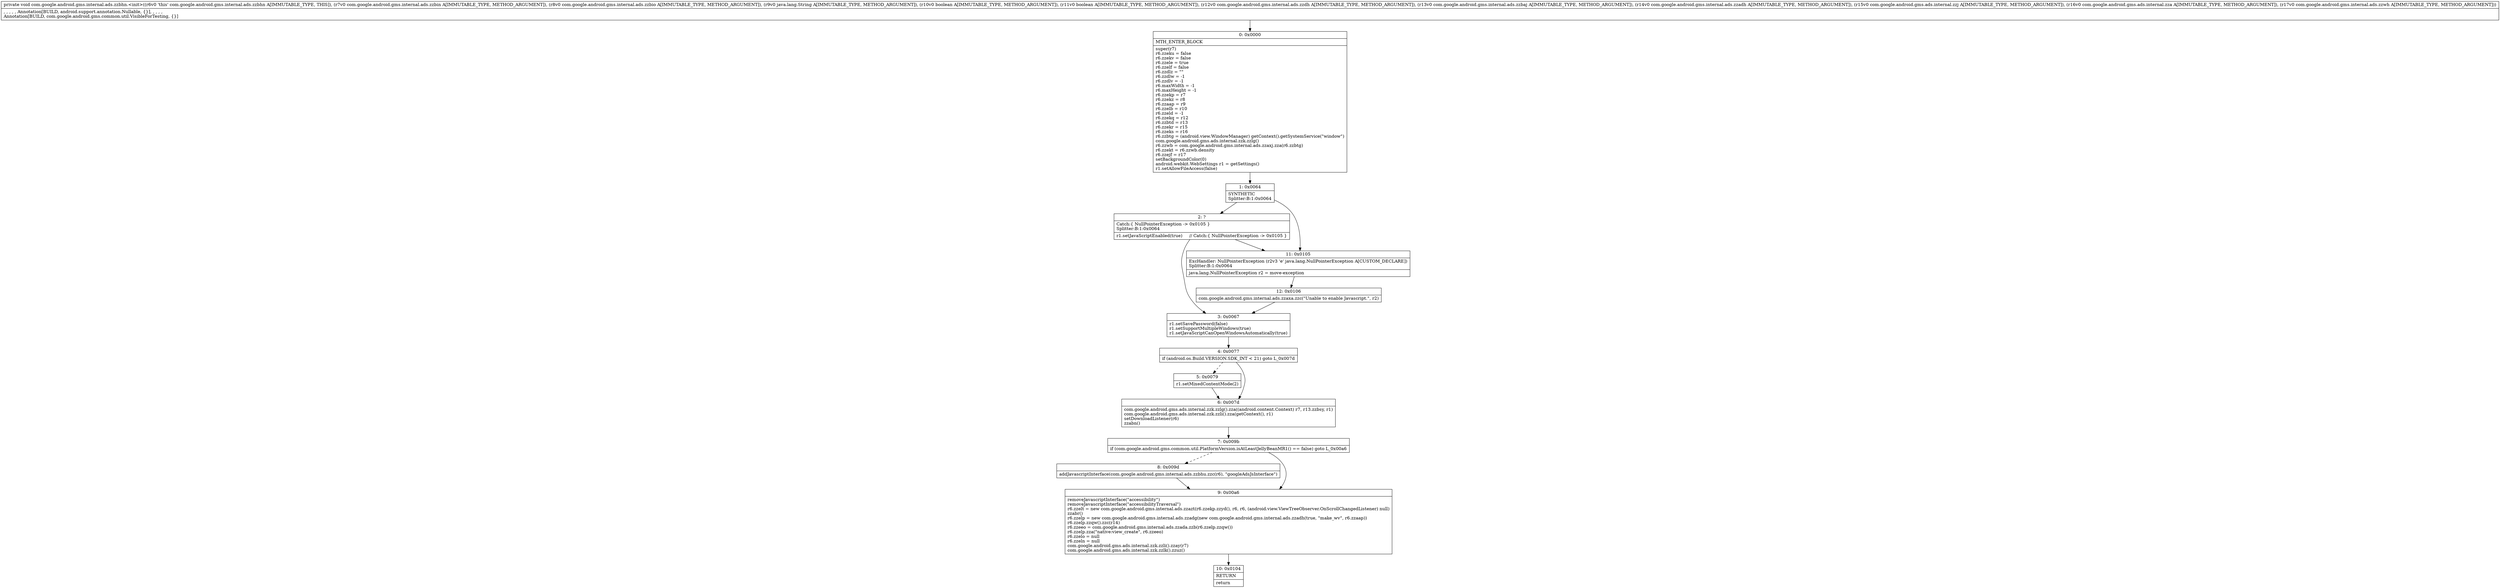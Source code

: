 digraph "CFG forcom.google.android.gms.internal.ads.zzbhn.\<init\>(Lcom\/google\/android\/gms\/internal\/ads\/zzbin;Lcom\/google\/android\/gms\/internal\/ads\/zzbio;Ljava\/lang\/String;ZZLcom\/google\/android\/gms\/internal\/ads\/zzdh;Lcom\/google\/android\/gms\/internal\/ads\/zzbaj;Lcom\/google\/android\/gms\/internal\/ads\/zzadh;Lcom\/google\/android\/gms\/ads\/internal\/zzj;Lcom\/google\/android\/gms\/ads\/internal\/zza;Lcom\/google\/android\/gms\/internal\/ads\/zzwh;)V" {
Node_0 [shape=record,label="{0\:\ 0x0000|MTH_ENTER_BLOCK\l|super(r7)\lr6.zzeku = false\lr6.zzekv = false\lr6.zzele = true\lr6.zzelf = false\lr6.zzdlz = \"\"\lr6.zzdlw = \-1\lr6.zzdlv = \-1\lr6.maxWidth = \-1\lr6.maxHeight = \-1\lr6.zzekp = r7\lr6.zzekz = r8\lr6.zzaap = r9\lr6.zzelb = r10\lr6.zzeld = \-1\lr6.zzekq = r12\lr6.zzbtd = r13\lr6.zzekr = r15\lr6.zzeks = r16\lr6.zzbtg = (android.view.WindowManager) getContext().getSystemService(\"window\")\lcom.google.android.gms.ads.internal.zzk.zzlg()\lr6.zzwb = com.google.android.gms.internal.ads.zzaxj.zza(r6.zzbtg)\lr6.zzekt = r6.zzwb.density\lr6.zzejf = r17\lsetBackgroundColor(0)\landroid.webkit.WebSettings r1 = getSettings()\lr1.setAllowFileAccess(false)\l}"];
Node_1 [shape=record,label="{1\:\ 0x0064|SYNTHETIC\lSplitter:B:1:0x0064\l}"];
Node_2 [shape=record,label="{2\:\ ?|Catch:\{ NullPointerException \-\> 0x0105 \}\lSplitter:B:1:0x0064\l|r1.setJavaScriptEnabled(true)     \/\/ Catch:\{ NullPointerException \-\> 0x0105 \}\l}"];
Node_3 [shape=record,label="{3\:\ 0x0067|r1.setSavePassword(false)\lr1.setSupportMultipleWindows(true)\lr1.setJavaScriptCanOpenWindowsAutomatically(true)\l}"];
Node_4 [shape=record,label="{4\:\ 0x0077|if (android.os.Build.VERSION.SDK_INT \< 21) goto L_0x007d\l}"];
Node_5 [shape=record,label="{5\:\ 0x0079|r1.setMixedContentMode(2)\l}"];
Node_6 [shape=record,label="{6\:\ 0x007d|com.google.android.gms.ads.internal.zzk.zzlg().zza((android.content.Context) r7, r13.zzbsy, r1)\lcom.google.android.gms.ads.internal.zzk.zzli().zza(getContext(), r1)\lsetDownloadListener(r6)\lzzabn()\l}"];
Node_7 [shape=record,label="{7\:\ 0x009b|if (com.google.android.gms.common.util.PlatformVersion.isAtLeastJellyBeanMR1() == false) goto L_0x00a6\l}"];
Node_8 [shape=record,label="{8\:\ 0x009d|addJavascriptInterface(com.google.android.gms.internal.ads.zzbhu.zzc(r6), \"googleAdsJsInterface\")\l}"];
Node_9 [shape=record,label="{9\:\ 0x00a6|removeJavascriptInterface(\"accessibility\")\lremoveJavascriptInterface(\"accessibilityTraversal\")\lr6.zzelt = new com.google.android.gms.internal.ads.zzazt(r6.zzekp.zzyd(), r6, r6, (android.view.ViewTreeObserver.OnScrollChangedListener) null)\lzzabr()\lr6.zzelp = new com.google.android.gms.internal.ads.zzadg(new com.google.android.gms.internal.ads.zzadh(true, \"make_wv\", r6.zzaap))\lr6.zzelp.zzqw().zzc(r14)\lr6.zzeeo = com.google.android.gms.internal.ads.zzada.zzb(r6.zzelp.zzqw())\lr6.zzelp.zza(\"native:view_create\", r6.zzeeo)\lr6.zzelo = null\lr6.zzeln = null\lcom.google.android.gms.ads.internal.zzk.zzli().zzay(r7)\lcom.google.android.gms.ads.internal.zzk.zzlk().zzuz()\l}"];
Node_10 [shape=record,label="{10\:\ 0x0104|RETURN\l|return\l}"];
Node_11 [shape=record,label="{11\:\ 0x0105|ExcHandler: NullPointerException (r2v3 'e' java.lang.NullPointerException A[CUSTOM_DECLARE])\lSplitter:B:1:0x0064\l|java.lang.NullPointerException r2 = move\-exception\l}"];
Node_12 [shape=record,label="{12\:\ 0x0106|com.google.android.gms.internal.ads.zzaxa.zzc(\"Unable to enable Javascript.\", r2)\l}"];
MethodNode[shape=record,label="{private void com.google.android.gms.internal.ads.zzbhn.\<init\>((r6v0 'this' com.google.android.gms.internal.ads.zzbhn A[IMMUTABLE_TYPE, THIS]), (r7v0 com.google.android.gms.internal.ads.zzbin A[IMMUTABLE_TYPE, METHOD_ARGUMENT]), (r8v0 com.google.android.gms.internal.ads.zzbio A[IMMUTABLE_TYPE, METHOD_ARGUMENT]), (r9v0 java.lang.String A[IMMUTABLE_TYPE, METHOD_ARGUMENT]), (r10v0 boolean A[IMMUTABLE_TYPE, METHOD_ARGUMENT]), (r11v0 boolean A[IMMUTABLE_TYPE, METHOD_ARGUMENT]), (r12v0 com.google.android.gms.internal.ads.zzdh A[IMMUTABLE_TYPE, METHOD_ARGUMENT]), (r13v0 com.google.android.gms.internal.ads.zzbaj A[IMMUTABLE_TYPE, METHOD_ARGUMENT]), (r14v0 com.google.android.gms.internal.ads.zzadh A[IMMUTABLE_TYPE, METHOD_ARGUMENT]), (r15v0 com.google.android.gms.ads.internal.zzj A[IMMUTABLE_TYPE, METHOD_ARGUMENT]), (r16v0 com.google.android.gms.ads.internal.zza A[IMMUTABLE_TYPE, METHOD_ARGUMENT]), (r17v0 com.google.android.gms.internal.ads.zzwh A[IMMUTABLE_TYPE, METHOD_ARGUMENT]))  | , , , , , Annotation[BUILD, android.support.annotation.Nullable, \{\}], , , , , \lAnnotation[BUILD, com.google.android.gms.common.util.VisibleForTesting, \{\}]\l}"];
MethodNode -> Node_0;
Node_0 -> Node_1;
Node_1 -> Node_2;
Node_1 -> Node_11;
Node_2 -> Node_3;
Node_2 -> Node_11;
Node_3 -> Node_4;
Node_4 -> Node_5[style=dashed];
Node_4 -> Node_6;
Node_5 -> Node_6;
Node_6 -> Node_7;
Node_7 -> Node_8[style=dashed];
Node_7 -> Node_9;
Node_8 -> Node_9;
Node_9 -> Node_10;
Node_11 -> Node_12;
Node_12 -> Node_3;
}

